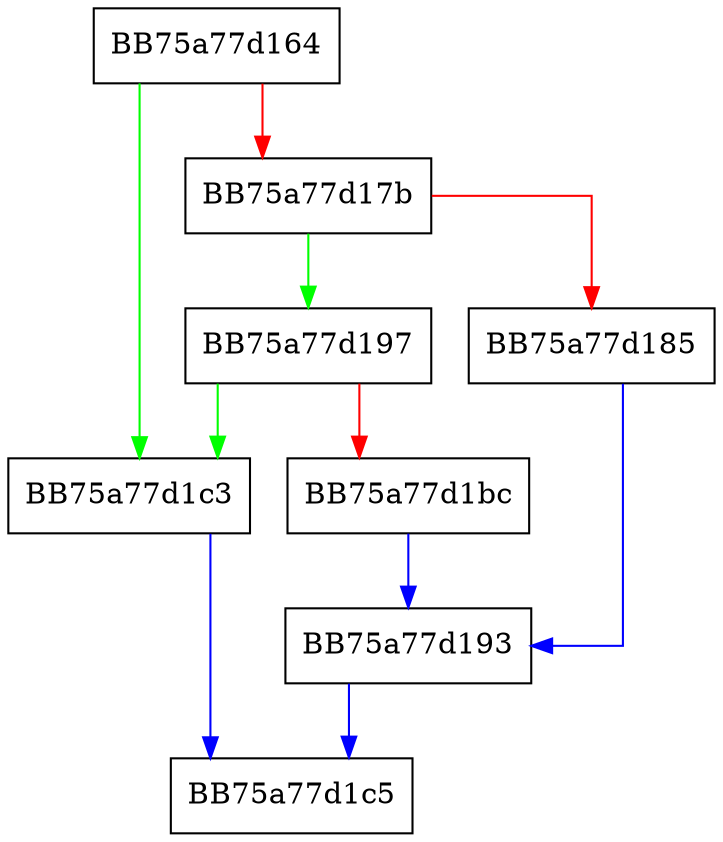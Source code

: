 digraph iswctype {
  node [shape="box"];
  graph [splines=ortho];
  BB75a77d164 -> BB75a77d1c3 [color="green"];
  BB75a77d164 -> BB75a77d17b [color="red"];
  BB75a77d17b -> BB75a77d197 [color="green"];
  BB75a77d17b -> BB75a77d185 [color="red"];
  BB75a77d185 -> BB75a77d193 [color="blue"];
  BB75a77d193 -> BB75a77d1c5 [color="blue"];
  BB75a77d197 -> BB75a77d1c3 [color="green"];
  BB75a77d197 -> BB75a77d1bc [color="red"];
  BB75a77d1bc -> BB75a77d193 [color="blue"];
  BB75a77d1c3 -> BB75a77d1c5 [color="blue"];
}